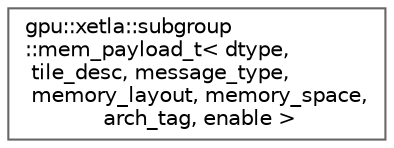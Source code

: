 digraph "Graphical Class Hierarchy"
{
 // LATEX_PDF_SIZE
  bgcolor="transparent";
  edge [fontname=Helvetica,fontsize=10,labelfontname=Helvetica,labelfontsize=10];
  node [fontname=Helvetica,fontsize=10,shape=box,height=0.2,width=0.4];
  rankdir="LR";
  Node0 [id="Node000000",label="gpu::xetla::subgroup\l::mem_payload_t\< dtype,\l tile_desc, message_type,\l memory_layout, memory_space,\l arch_tag, enable \>",height=0.2,width=0.4,color="grey40", fillcolor="white", style="filled",URL="$structgpu_1_1xetla_1_1subgroup_1_1mem__payload__t.html",tooltip="Is to illustrate the memory information."];
}
